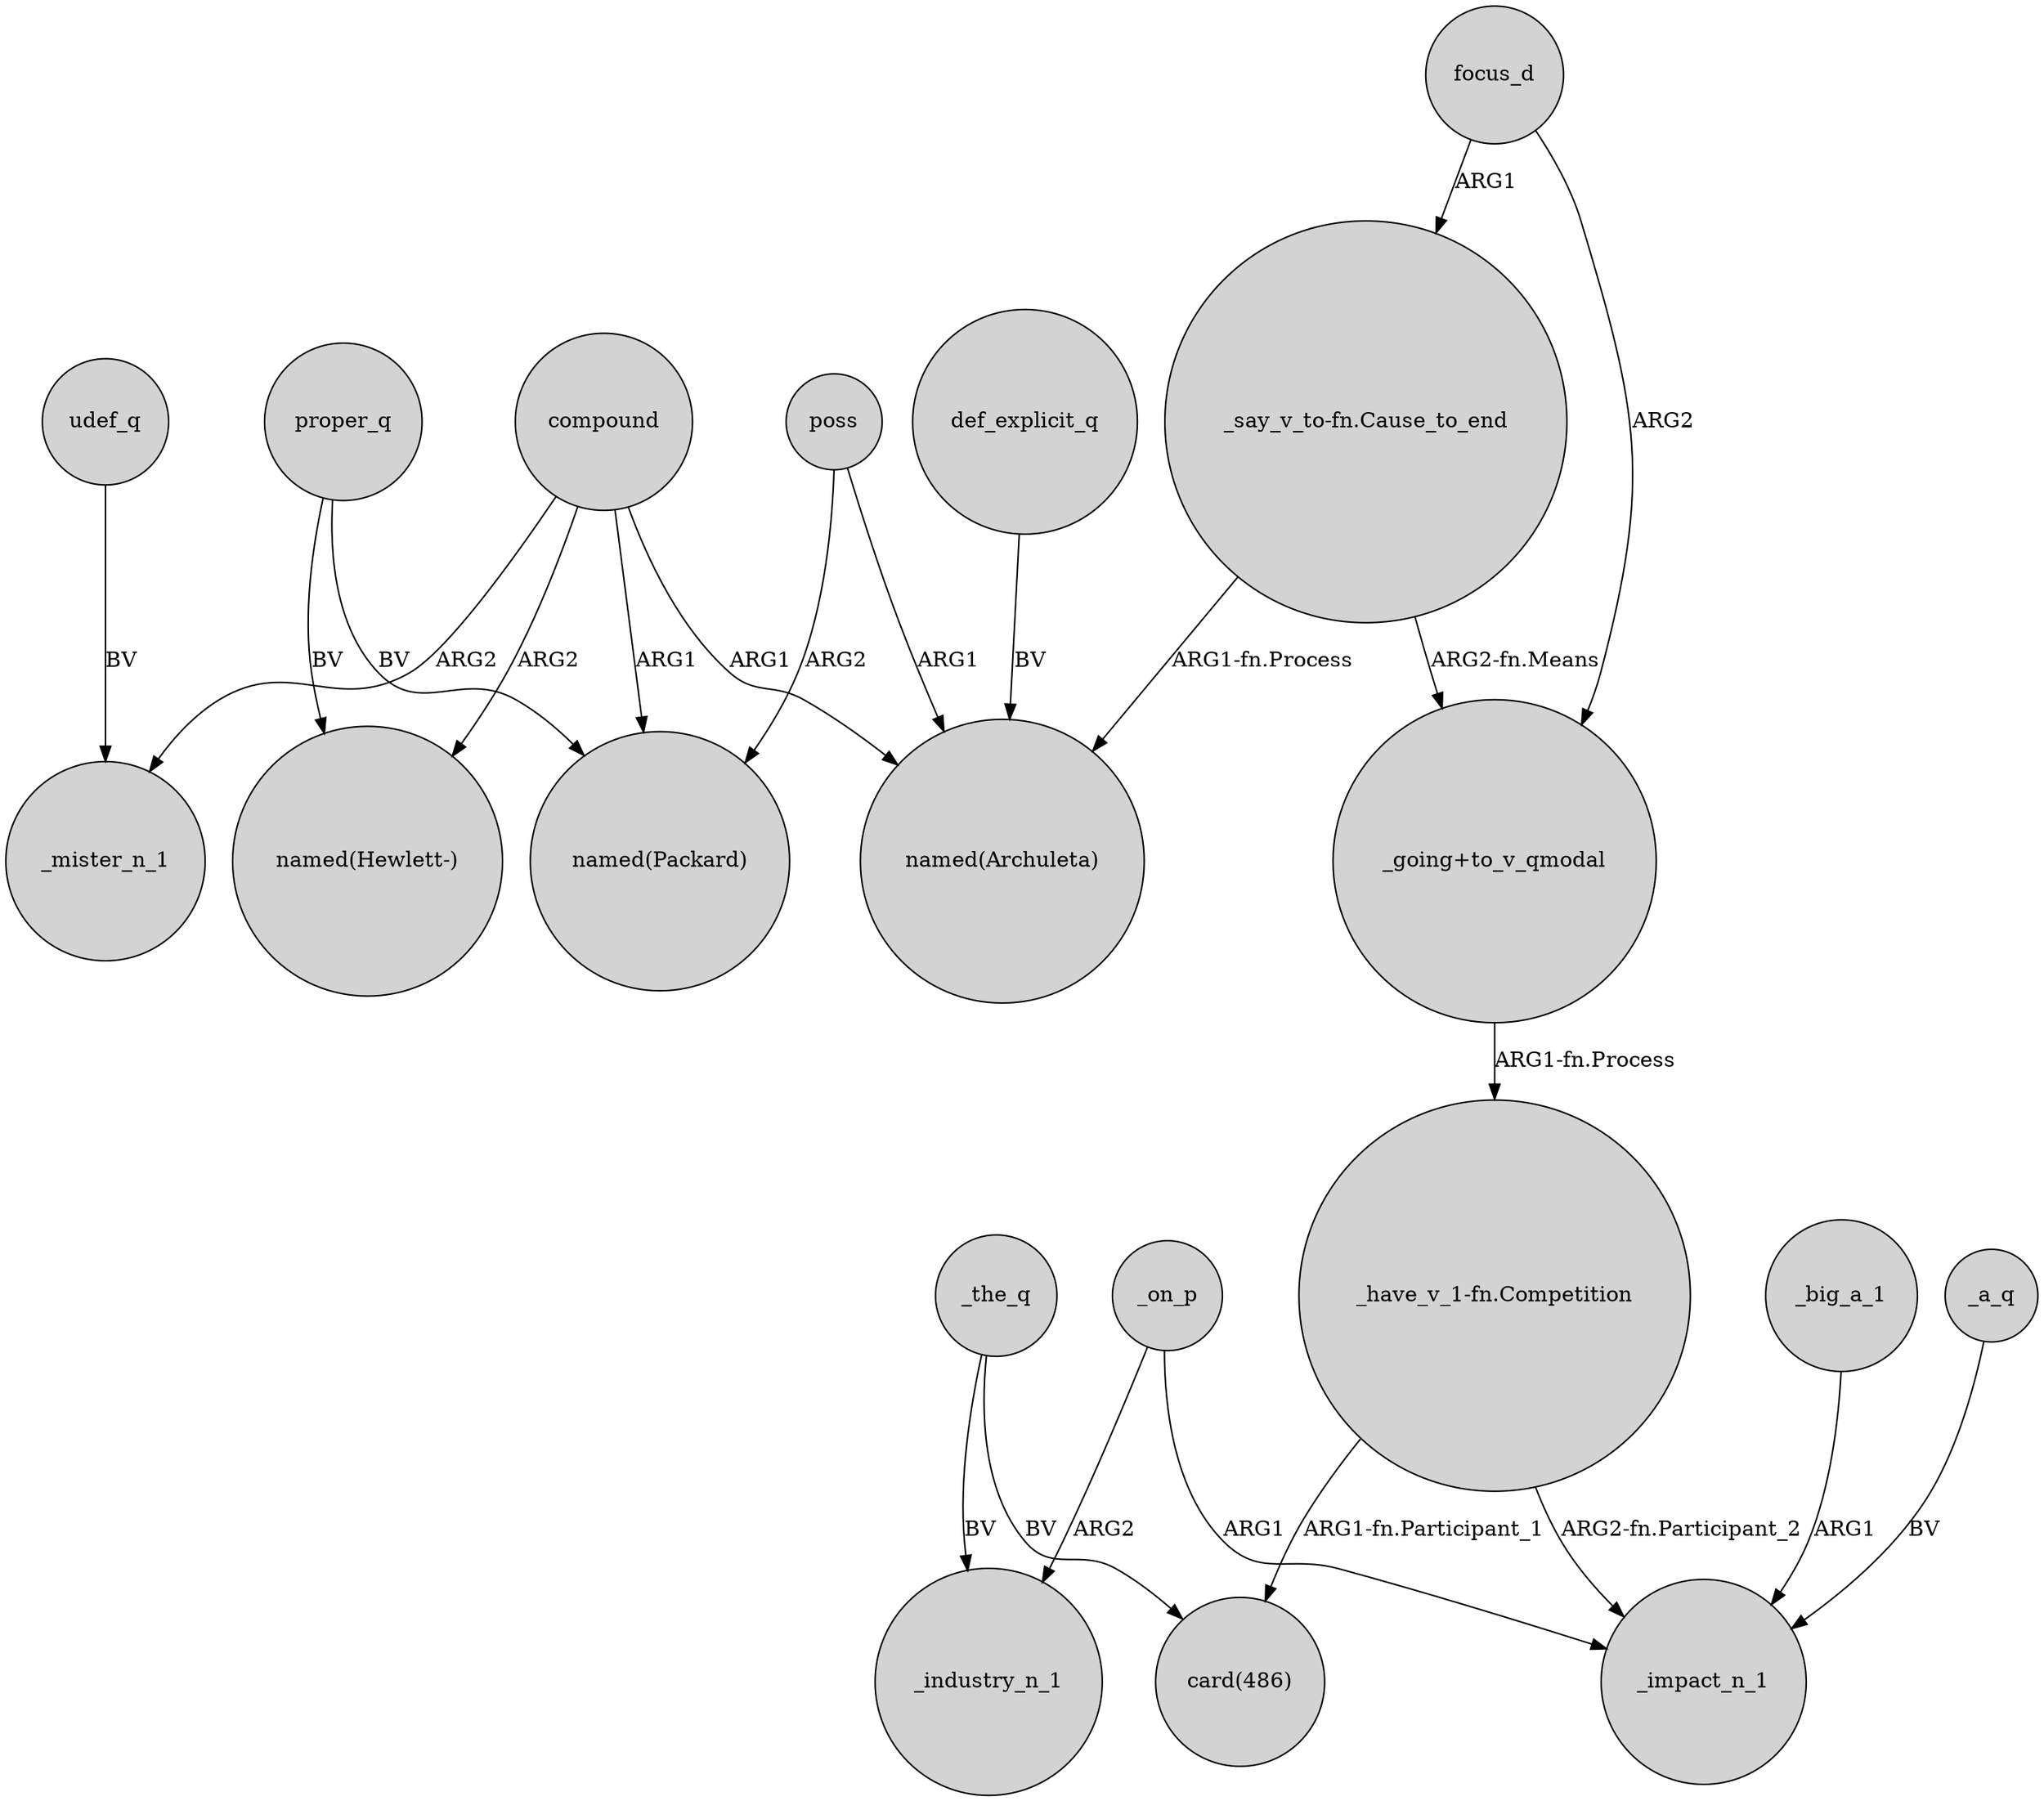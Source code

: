 digraph {
	node [shape=circle style=filled]
	compound -> _mister_n_1 [label=ARG2]
	_big_a_1 -> _impact_n_1 [label=ARG1]
	"_say_v_to-fn.Cause_to_end" -> "_going+to_v_qmodal" [label="ARG2-fn.Means"]
	proper_q -> "named(Hewlett-)" [label=BV]
	focus_d -> "_say_v_to-fn.Cause_to_end" [label=ARG1]
	compound -> "named(Archuleta)" [label=ARG1]
	focus_d -> "_going+to_v_qmodal" [label=ARG2]
	udef_q -> _mister_n_1 [label=BV]
	"_say_v_to-fn.Cause_to_end" -> "named(Archuleta)" [label="ARG1-fn.Process"]
	"_have_v_1-fn.Competition" -> _impact_n_1 [label="ARG2-fn.Participant_2"]
	proper_q -> "named(Packard)" [label=BV]
	_the_q -> "card(486)" [label=BV]
	compound -> "named(Packard)" [label=ARG1]
	poss -> "named(Archuleta)" [label=ARG1]
	"_going+to_v_qmodal" -> "_have_v_1-fn.Competition" [label="ARG1-fn.Process"]
	_on_p -> _industry_n_1 [label=ARG2]
	poss -> "named(Packard)" [label=ARG2]
	_a_q -> _impact_n_1 [label=BV]
	"_have_v_1-fn.Competition" -> "card(486)" [label="ARG1-fn.Participant_1"]
	def_explicit_q -> "named(Archuleta)" [label=BV]
	compound -> "named(Hewlett-)" [label=ARG2]
	_the_q -> _industry_n_1 [label=BV]
	_on_p -> _impact_n_1 [label=ARG1]
}
